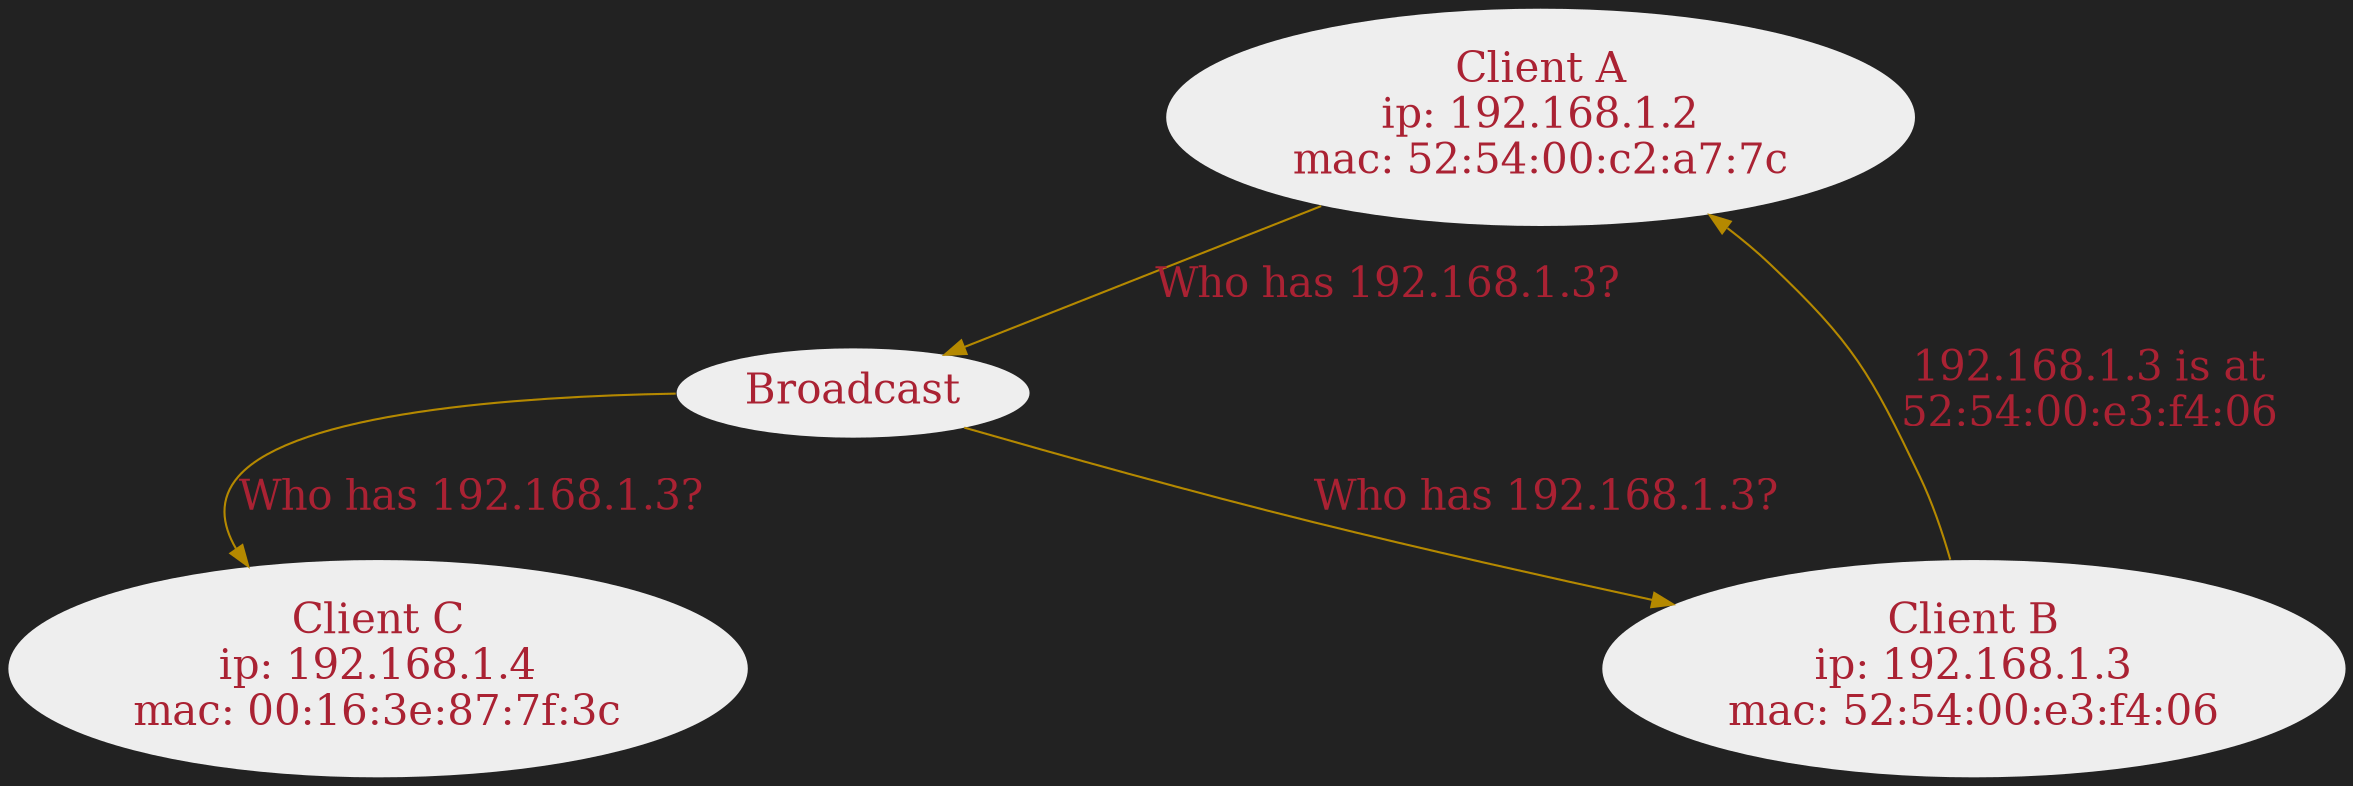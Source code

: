 digraph ARN {
    compound=true
    splines=true
    nodesep=4
    color=none
    fontcolor="#aa2233"
    fontsize=20
    bgcolor="#222222"
    edge[color="#b58900", fontcolor="#aa2233", fontsize=20]
    node[fontcolor="#aa2233", fontsize=20]
    node0[
        label="Client A\nip: 192.168.1.2\nmac: 52:54:00:c2:a7:7c"
        style=filled
        color=none
        fillcolor="#eeeeee"
    ]
    node1[
        label="Client B\nip: 192.168.1.3\nmac: 52:54:00:e3:f4:06"
        style=filled
        color=none
        fillcolor="#eeeeee"
    ]
    node2[
        label="Client C\nip: 192.168.1.4\nmac: 00:16:3e:87:7f:3c"
        style=filled
        color=none
        fillcolor="#eeeeee"
    ]
    broadcast[
        label="Broadcast"
        style=filled
        color=none
        fillcolor="#eeeeee"
    ]
    node0 -> broadcast[label="Who has 192.168.1.3?"]
    broadcast -> node1[label="Who has 192.168.1.3?"]
    broadcast -> node2[label="Who has 192.168.1.3?"]
    node1 -> node0[label="192.168.1.3 is at\n52:54:00:e3:f4:06"]
}
